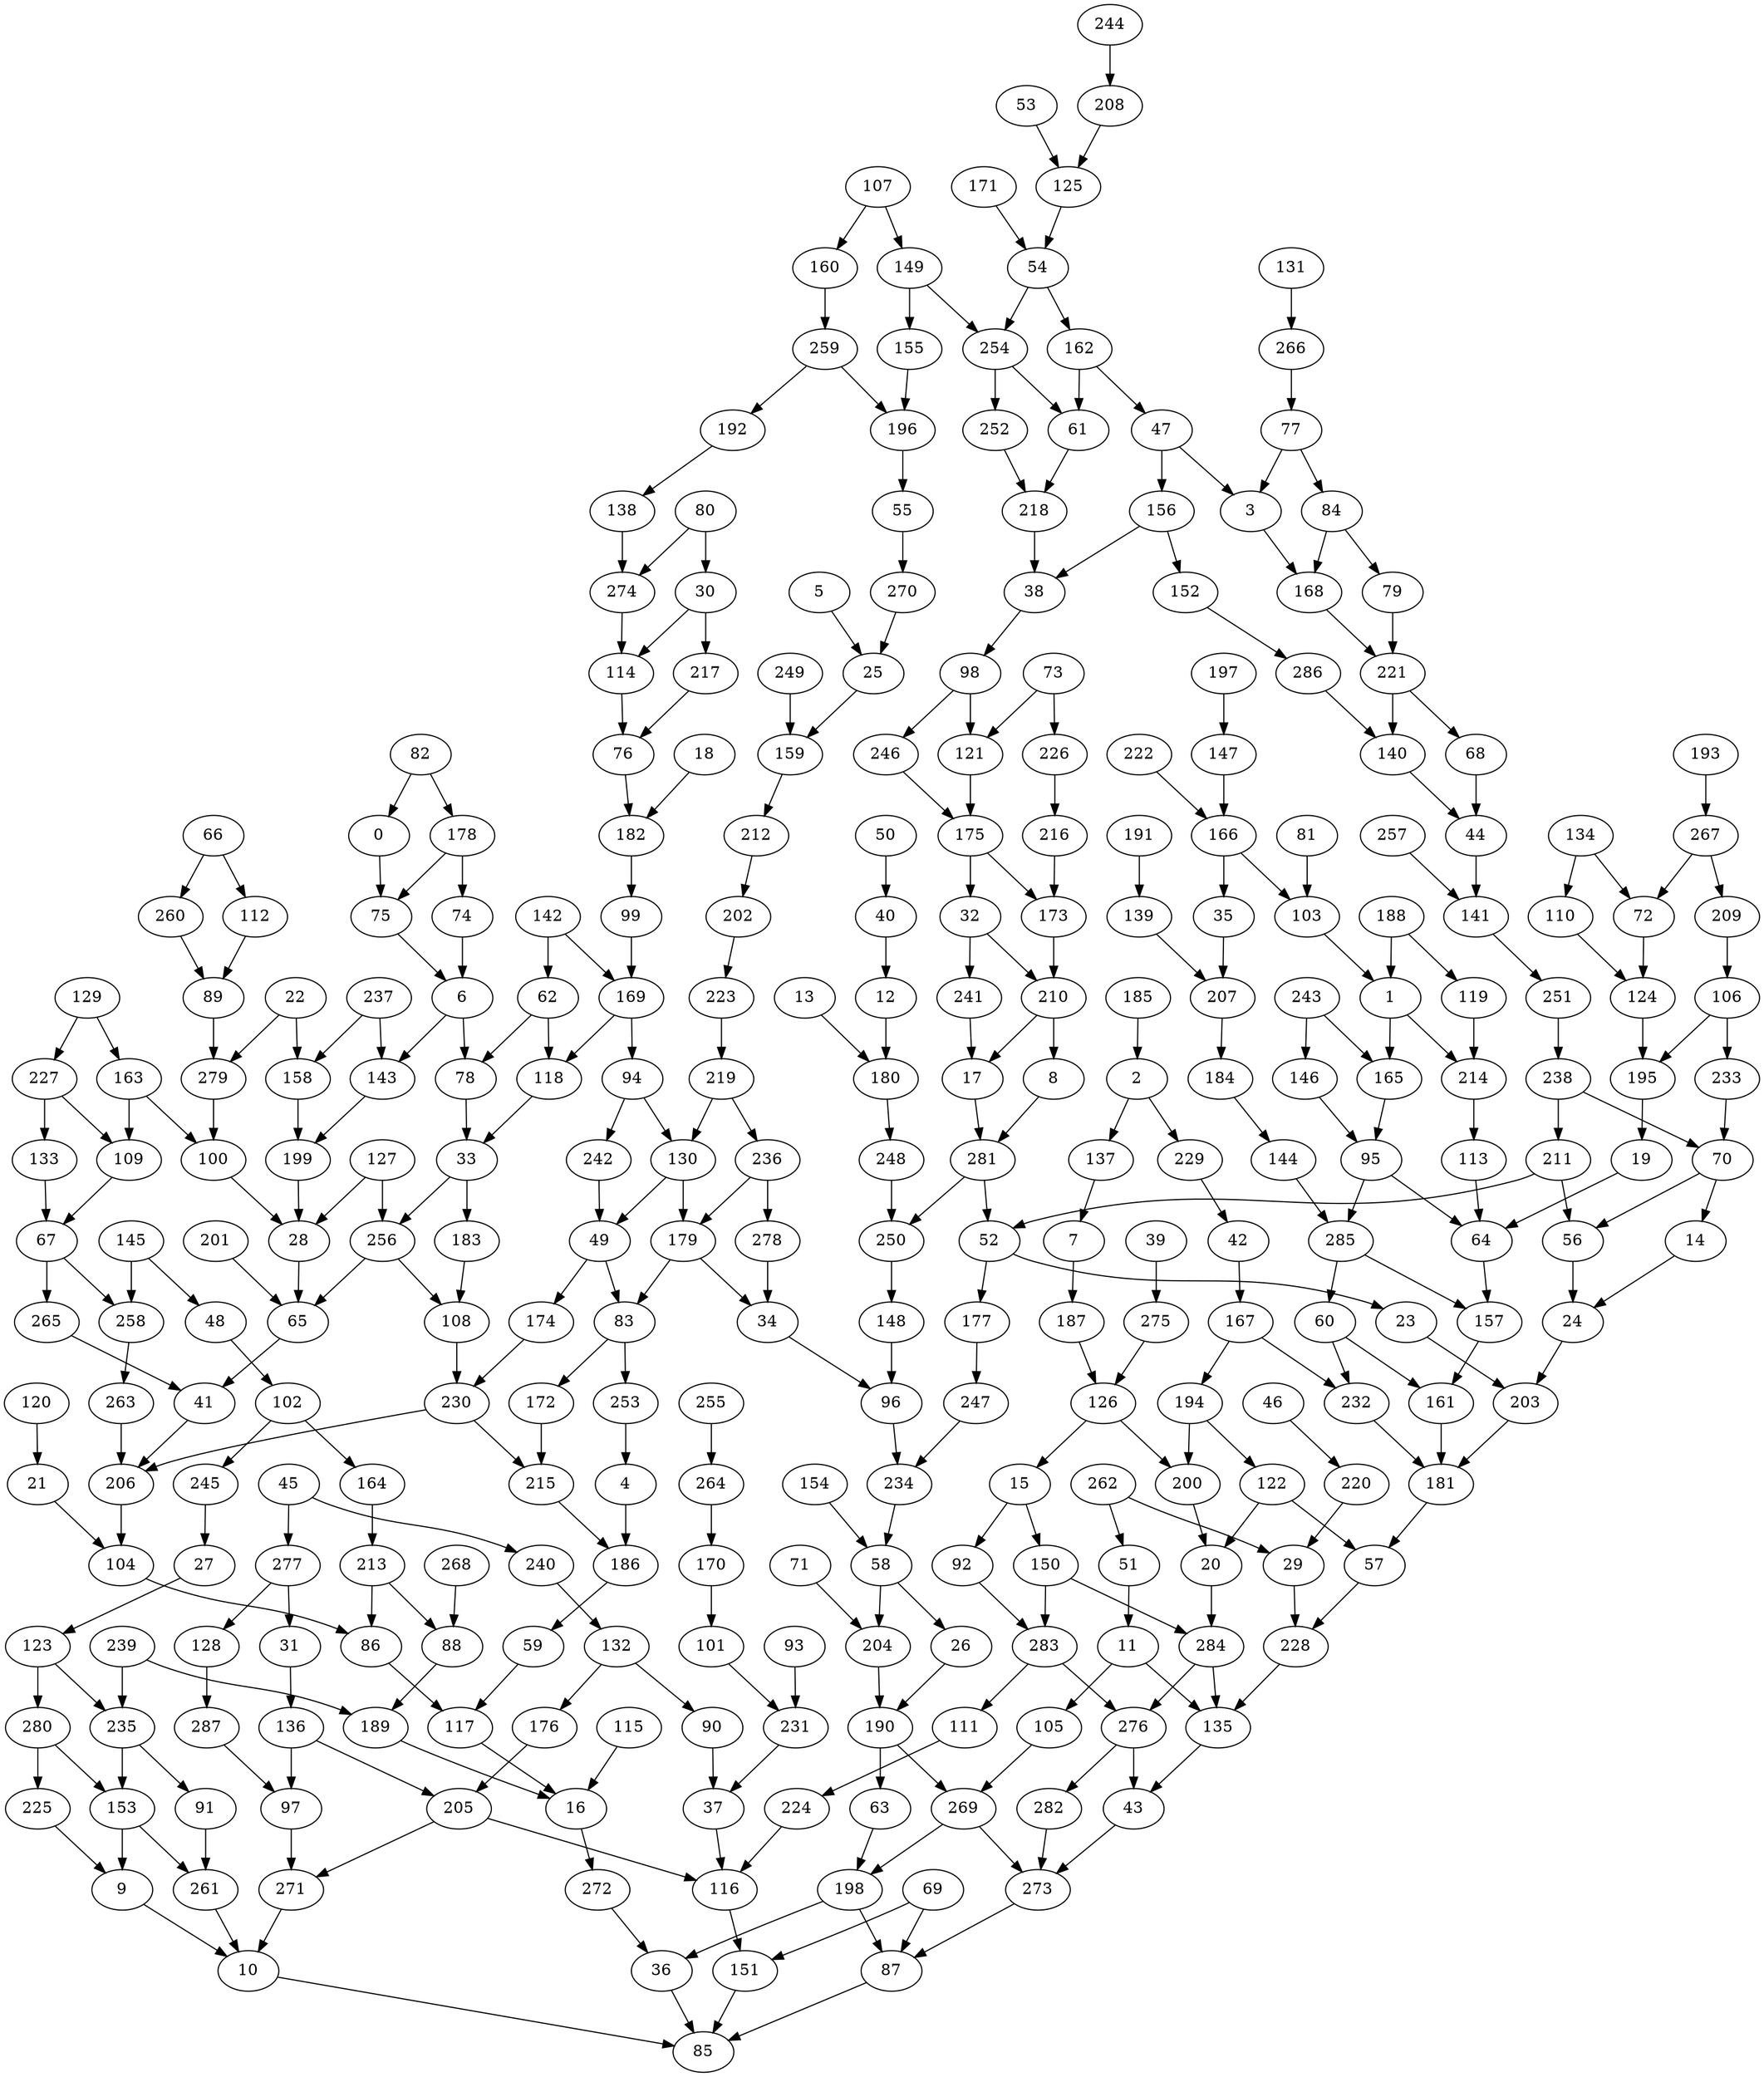 strict digraph "" {
	0 -> 75;
	82 -> 0;
	82 -> 178;
	1 -> 165;
	1 -> 214;
	103 -> 1;
	188 -> 1;
	188 -> 119;
	2 -> 137;
	2 -> 229;
	185 -> 2;
	3 -> 168;
	47 -> 3;
	47 -> 156;
	77 -> 3;
	77 -> 84;
	4 -> 186;
	253 -> 4;
	6 -> 78;
	6 -> 143;
	74 -> 6;
	75 -> 6;
	7 -> 187;
	137 -> 7;
	8 -> 281;
	210 -> 8;
	210 -> 17;
	9 -> 10;
	153 -> 9;
	153 -> 261;
	225 -> 9;
	10 -> 85;
	261 -> 10;
	271 -> 10;
	11 -> 135;
	11 -> 105;
	51 -> 11;
	12 -> 180;
	40 -> 12;
	14 -> 24;
	70 -> 14;
	70 -> 56;
	15 -> 92;
	15 -> 150;
	126 -> 15;
	126 -> 200;
	16 -> 272;
	115 -> 16;
	117 -> 16;
	189 -> 16;
	17 -> 281;
	241 -> 17;
	19 -> 64;
	195 -> 19;
	20 -> 284;
	122 -> 20;
	122 -> 57;
	200 -> 20;
	21 -> 104;
	120 -> 21;
	23 -> 203;
	52 -> 23;
	52 -> 177;
	24 -> 203;
	56 -> 24;
	25 -> 159;
	5 -> 25;
	270 -> 25;
	26 -> 190;
	58 -> 26;
	58 -> 204;
	27 -> 123;
	245 -> 27;
	28 -> 65;
	100 -> 28;
	127 -> 28;
	127 -> 256;
	199 -> 28;
	29 -> 228;
	220 -> 29;
	262 -> 51;
	262 -> 29;
	30 -> 114;
	30 -> 217;
	80 -> 30;
	80 -> 274;
	31 -> 136;
	277 -> 31;
	277 -> 128;
	32 -> 210;
	32 -> 241;
	175 -> 32;
	175 -> 173;
	33 -> 256;
	33 -> 183;
	78 -> 33;
	118 -> 33;
	34 -> 96;
	179 -> 34;
	179 -> 83;
	278 -> 34;
	35 -> 207;
	166 -> 103;
	166 -> 35;
	36 -> 85;
	198 -> 36;
	198 -> 87;
	272 -> 36;
	37 -> 116;
	90 -> 37;
	231 -> 37;
	38 -> 98;
	156 -> 38;
	156 -> 152;
	218 -> 38;
	50 -> 40;
	41 -> 206;
	65 -> 41;
	265 -> 41;
	42 -> 167;
	229 -> 42;
	43 -> 273;
	135 -> 43;
	276 -> 43;
	276 -> 282;
	44 -> 141;
	68 -> 44;
	140 -> 44;
	162 -> 47;
	162 -> 61;
	48 -> 102;
	145 -> 48;
	145 -> 258;
	49 -> 83;
	49 -> 174;
	130 -> 179;
	130 -> 49;
	242 -> 49;
	211 -> 52;
	211 -> 56;
	281 -> 52;
	281 -> 250;
	54 -> 162;
	54 -> 254;
	125 -> 54;
	171 -> 54;
	55 -> 270;
	196 -> 55;
	57 -> 228;
	181 -> 57;
	154 -> 58;
	234 -> 58;
	59 -> 117;
	186 -> 59;
	60 -> 161;
	60 -> 232;
	285 -> 60;
	285 -> 157;
	61 -> 218;
	254 -> 61;
	254 -> 252;
	62 -> 78;
	62 -> 118;
	142 -> 62;
	142 -> 169;
	63 -> 198;
	190 -> 63;
	190 -> 269;
	64 -> 157;
	95 -> 285;
	95 -> 64;
	113 -> 64;
	201 -> 65;
	256 -> 65;
	256 -> 108;
	67 -> 265;
	67 -> 258;
	109 -> 67;
	133 -> 67;
	221 -> 68;
	221 -> 140;
	233 -> 70;
	238 -> 70;
	238 -> 211;
	72 -> 124;
	134 -> 72;
	134 -> 110;
	267 -> 72;
	267 -> 209;
	178 -> 74;
	178 -> 75;
	76 -> 182;
	114 -> 76;
	217 -> 76;
	266 -> 77;
	79 -> 221;
	84 -> 79;
	84 -> 168;
	83 -> 253;
	83 -> 172;
	87 -> 85;
	151 -> 85;
	86 -> 117;
	104 -> 86;
	213 -> 86;
	213 -> 88;
	69 -> 87;
	69 -> 151;
	273 -> 87;
	88 -> 189;
	268 -> 88;
	89 -> 279;
	112 -> 89;
	260 -> 89;
	132 -> 90;
	132 -> 176;
	91 -> 261;
	235 -> 153;
	235 -> 91;
	92 -> 283;
	94 -> 130;
	94 -> 242;
	169 -> 118;
	169 -> 94;
	146 -> 95;
	165 -> 95;
	96 -> 234;
	148 -> 96;
	97 -> 271;
	136 -> 97;
	136 -> 205;
	287 -> 97;
	98 -> 121;
	98 -> 246;
	99 -> 169;
	182 -> 99;
	163 -> 100;
	163 -> 109;
	279 -> 100;
	101 -> 231;
	170 -> 101;
	102 -> 245;
	102 -> 164;
	81 -> 103;
	206 -> 104;
	105 -> 269;
	106 -> 195;
	106 -> 233;
	209 -> 106;
	108 -> 230;
	183 -> 108;
	227 -> 109;
	227 -> 133;
	110 -> 124;
	111 -> 224;
	283 -> 276;
	283 -> 111;
	66 -> 112;
	66 -> 260;
	214 -> 113;
	274 -> 114;
	116 -> 151;
	205 -> 271;
	205 -> 116;
	224 -> 116;
	119 -> 214;
	121 -> 175;
	73 -> 121;
	73 -> 226;
	194 -> 122;
	194 -> 200;
	123 -> 235;
	123 -> 280;
	124 -> 195;
	53 -> 125;
	208 -> 125;
	187 -> 126;
	275 -> 126;
	128 -> 287;
	219 -> 130;
	219 -> 236;
	240 -> 132;
	228 -> 135;
	284 -> 135;
	284 -> 276;
	138 -> 274;
	192 -> 138;
	139 -> 207;
	191 -> 139;
	286 -> 140;
	141 -> 251;
	257 -> 141;
	143 -> 199;
	237 -> 143;
	237 -> 158;
	144 -> 285;
	184 -> 144;
	243 -> 146;
	243 -> 165;
	147 -> 166;
	197 -> 147;
	250 -> 148;
	149 -> 254;
	149 -> 155;
	107 -> 149;
	107 -> 160;
	150 -> 283;
	150 -> 284;
	152 -> 286;
	280 -> 153;
	280 -> 225;
	155 -> 196;
	157 -> 161;
	158 -> 199;
	22 -> 279;
	22 -> 158;
	159 -> 212;
	249 -> 159;
	160 -> 259;
	161 -> 181;
	129 -> 163;
	129 -> 227;
	164 -> 213;
	222 -> 166;
	167 -> 194;
	167 -> 232;
	168 -> 221;
	264 -> 170;
	172 -> 215;
	173 -> 210;
	216 -> 173;
	174 -> 230;
	246 -> 175;
	176 -> 205;
	177 -> 247;
	236 -> 179;
	236 -> 278;
	180 -> 248;
	13 -> 180;
	203 -> 181;
	232 -> 181;
	18 -> 182;
	207 -> 184;
	215 -> 186;
	239 -> 189;
	239 -> 235;
	204 -> 190;
	259 -> 196;
	259 -> 192;
	269 -> 198;
	269 -> 273;
	202 -> 223;
	212 -> 202;
	71 -> 204;
	230 -> 206;
	230 -> 215;
	263 -> 206;
	244 -> 208;
	226 -> 216;
	252 -> 218;
	223 -> 219;
	46 -> 220;
	93 -> 231;
	247 -> 234;
	251 -> 238;
	45 -> 277;
	45 -> 240;
	248 -> 250;
	258 -> 263;
	255 -> 264;
	131 -> 266;
	193 -> 267;
	282 -> 273;
	39 -> 275;
}
